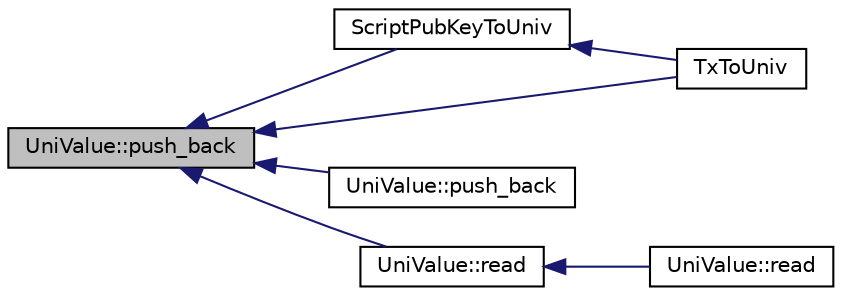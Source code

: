 digraph "UniValue::push_back"
{
  edge [fontname="Helvetica",fontsize="10",labelfontname="Helvetica",labelfontsize="10"];
  node [fontname="Helvetica",fontsize="10",shape=record];
  rankdir="LR";
  Node75 [label="UniValue::push_back",height=0.2,width=0.4,color="black", fillcolor="grey75", style="filled", fontcolor="black"];
  Node75 -> Node76 [dir="back",color="midnightblue",fontsize="10",style="solid",fontname="Helvetica"];
  Node76 [label="ScriptPubKeyToUniv",height=0.2,width=0.4,color="black", fillcolor="white", style="filled",URL="$core__write_8cpp.html#a4a51bf7268adbdcd58e7af445ea4db61"];
  Node76 -> Node77 [dir="back",color="midnightblue",fontsize="10",style="solid",fontname="Helvetica"];
  Node77 [label="TxToUniv",height=0.2,width=0.4,color="black", fillcolor="white", style="filled",URL="$core__write_8cpp.html#aeb901ca565e3df0e3bc0c9863ad8f53a"];
  Node75 -> Node77 [dir="back",color="midnightblue",fontsize="10",style="solid",fontname="Helvetica"];
  Node75 -> Node78 [dir="back",color="midnightblue",fontsize="10",style="solid",fontname="Helvetica"];
  Node78 [label="UniValue::push_back",height=0.2,width=0.4,color="black", fillcolor="white", style="filled",URL="$class_uni_value.html#aac788eaa2c8b8b7849ecfc2f111e3cf2"];
  Node75 -> Node79 [dir="back",color="midnightblue",fontsize="10",style="solid",fontname="Helvetica"];
  Node79 [label="UniValue::read",height=0.2,width=0.4,color="black", fillcolor="white", style="filled",URL="$class_uni_value.html#a7a2b0e2861c456dc4966e5793453736d"];
  Node79 -> Node80 [dir="back",color="midnightblue",fontsize="10",style="solid",fontname="Helvetica"];
  Node80 [label="UniValue::read",height=0.2,width=0.4,color="black", fillcolor="white", style="filled",URL="$class_uni_value.html#aedc51fc46ef1c5c3e60bf1a9219bbdc8"];
}
